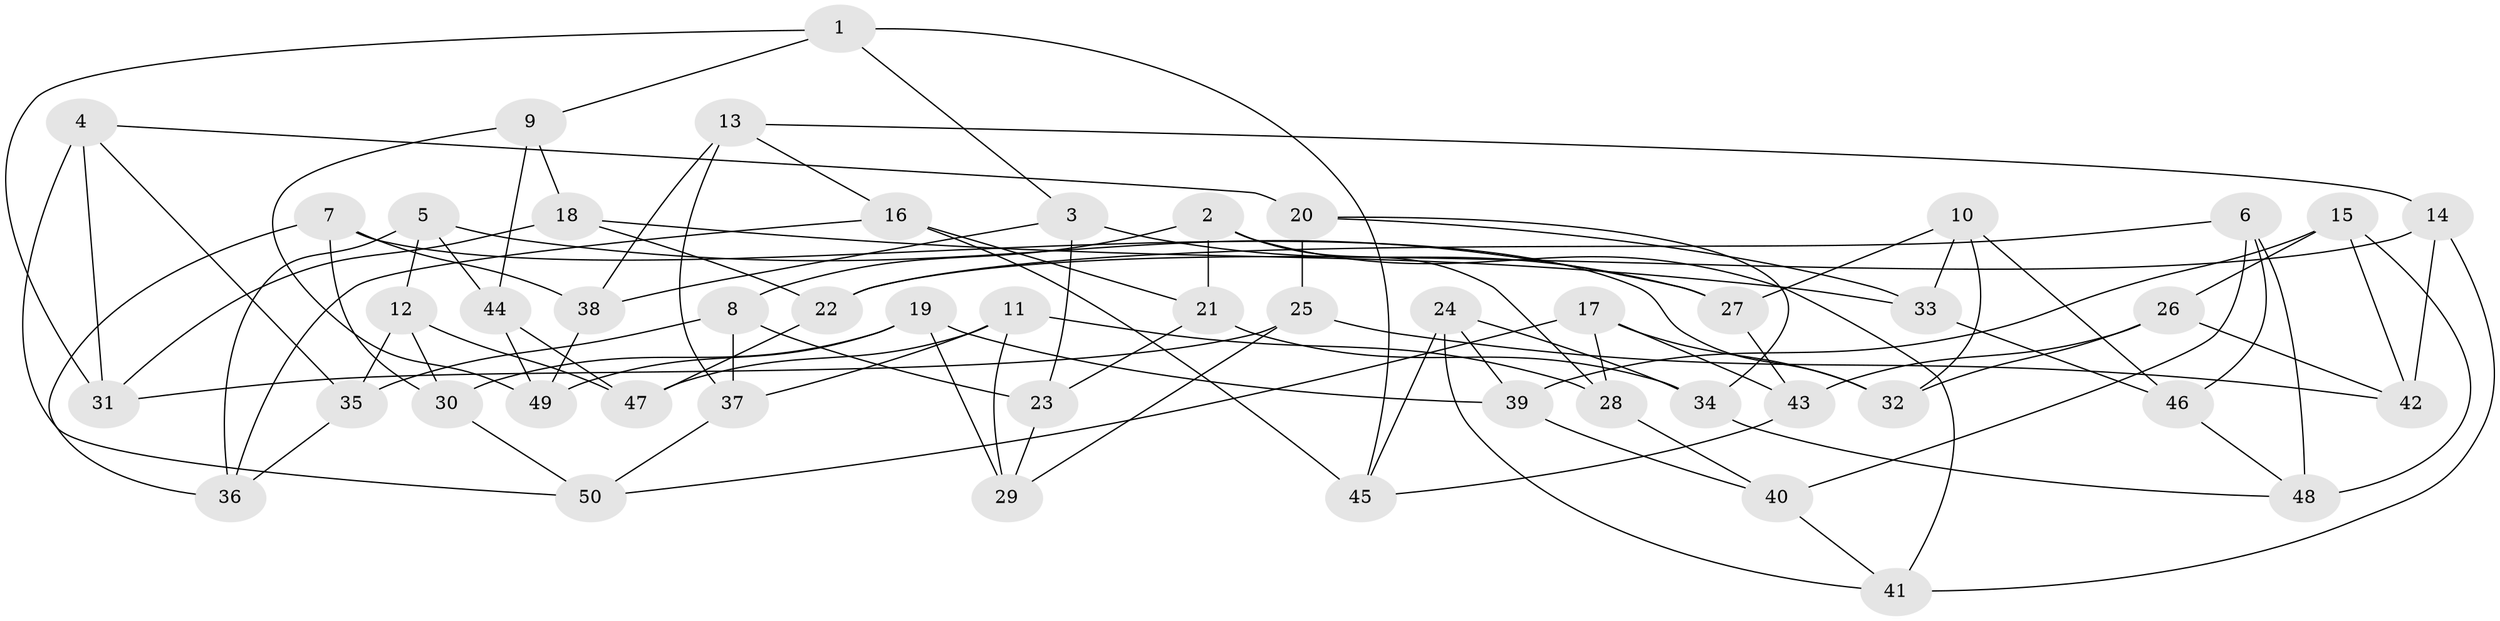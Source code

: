 // Generated by graph-tools (version 1.1) at 2025/16/03/09/25 04:16:40]
// undirected, 50 vertices, 100 edges
graph export_dot {
graph [start="1"]
  node [color=gray90,style=filled];
  1;
  2;
  3;
  4;
  5;
  6;
  7;
  8;
  9;
  10;
  11;
  12;
  13;
  14;
  15;
  16;
  17;
  18;
  19;
  20;
  21;
  22;
  23;
  24;
  25;
  26;
  27;
  28;
  29;
  30;
  31;
  32;
  33;
  34;
  35;
  36;
  37;
  38;
  39;
  40;
  41;
  42;
  43;
  44;
  45;
  46;
  47;
  48;
  49;
  50;
  1 -- 9;
  1 -- 45;
  1 -- 3;
  1 -- 31;
  2 -- 28;
  2 -- 8;
  2 -- 41;
  2 -- 21;
  3 -- 23;
  3 -- 38;
  3 -- 27;
  4 -- 20;
  4 -- 31;
  4 -- 50;
  4 -- 35;
  5 -- 12;
  5 -- 44;
  5 -- 36;
  5 -- 27;
  6 -- 40;
  6 -- 48;
  6 -- 22;
  6 -- 46;
  7 -- 36;
  7 -- 38;
  7 -- 32;
  7 -- 30;
  8 -- 37;
  8 -- 35;
  8 -- 23;
  9 -- 49;
  9 -- 44;
  9 -- 18;
  10 -- 27;
  10 -- 33;
  10 -- 32;
  10 -- 46;
  11 -- 37;
  11 -- 28;
  11 -- 29;
  11 -- 47;
  12 -- 35;
  12 -- 30;
  12 -- 47;
  13 -- 16;
  13 -- 38;
  13 -- 14;
  13 -- 37;
  14 -- 41;
  14 -- 42;
  14 -- 22;
  15 -- 39;
  15 -- 48;
  15 -- 42;
  15 -- 26;
  16 -- 45;
  16 -- 21;
  16 -- 36;
  17 -- 50;
  17 -- 32;
  17 -- 28;
  17 -- 43;
  18 -- 22;
  18 -- 31;
  18 -- 33;
  19 -- 49;
  19 -- 29;
  19 -- 30;
  19 -- 39;
  20 -- 25;
  20 -- 33;
  20 -- 34;
  21 -- 34;
  21 -- 23;
  22 -- 47;
  23 -- 29;
  24 -- 34;
  24 -- 45;
  24 -- 41;
  24 -- 39;
  25 -- 31;
  25 -- 29;
  25 -- 42;
  26 -- 42;
  26 -- 43;
  26 -- 32;
  27 -- 43;
  28 -- 40;
  30 -- 50;
  33 -- 46;
  34 -- 48;
  35 -- 36;
  37 -- 50;
  38 -- 49;
  39 -- 40;
  40 -- 41;
  43 -- 45;
  44 -- 49;
  44 -- 47;
  46 -- 48;
}
